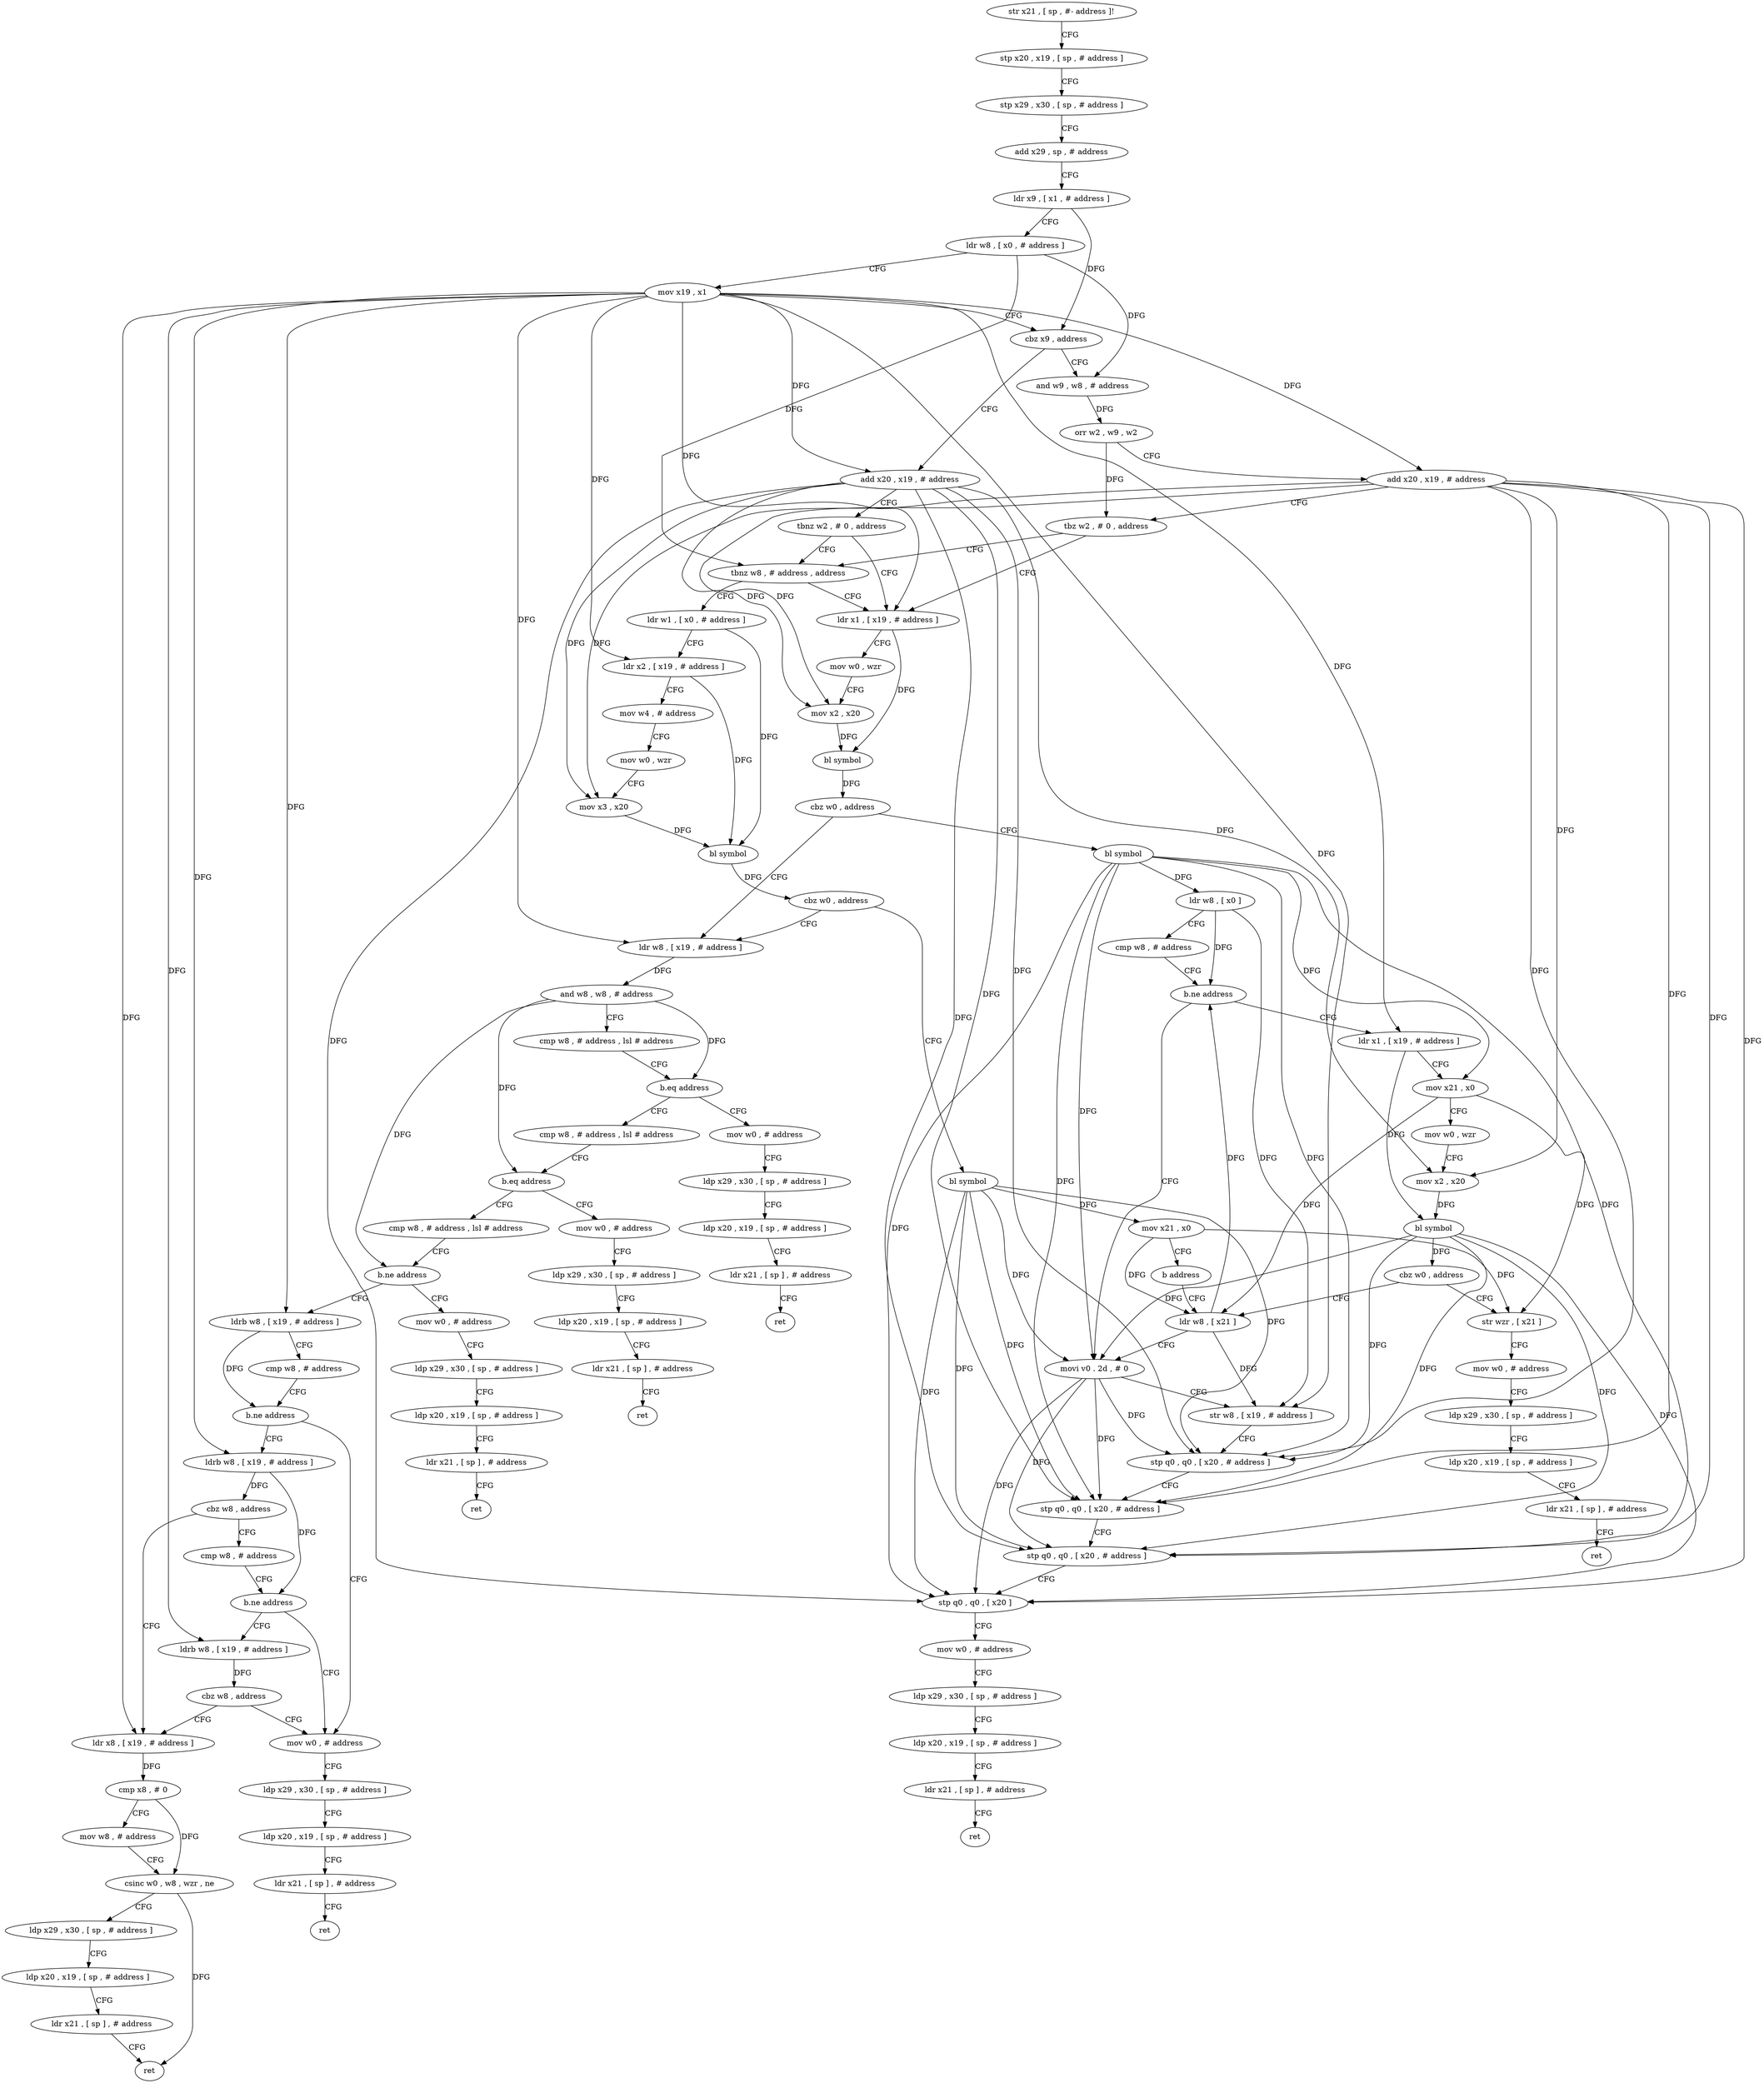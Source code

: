 digraph "func" {
"4276540" [label = "str x21 , [ sp , #- address ]!" ]
"4276544" [label = "stp x20 , x19 , [ sp , # address ]" ]
"4276548" [label = "stp x29 , x30 , [ sp , # address ]" ]
"4276552" [label = "add x29 , sp , # address" ]
"4276556" [label = "ldr x9 , [ x1 , # address ]" ]
"4276560" [label = "ldr w8 , [ x0 , # address ]" ]
"4276564" [label = "mov x19 , x1" ]
"4276568" [label = "cbz x9 , address" ]
"4276624" [label = "and w9 , w8 , # address" ]
"4276572" [label = "add x20 , x19 , # address" ]
"4276628" [label = "orr w2 , w9 , w2" ]
"4276632" [label = "add x20 , x19 , # address" ]
"4276636" [label = "tbz w2 , # 0 , address" ]
"4276580" [label = "tbnz w8 , # address , address" ]
"4276640" [label = "ldr x1 , [ x19 , # address ]" ]
"4276576" [label = "tbnz w2 , # 0 , address" ]
"4276584" [label = "ldr w1 , [ x0 , # address ]" ]
"4276644" [label = "mov w0 , wzr" ]
"4276648" [label = "mov x2 , x20" ]
"4276652" [label = "bl symbol" ]
"4276656" [label = "cbz w0 , address" ]
"4276748" [label = "ldr w8 , [ x19 , # address ]" ]
"4276660" [label = "bl symbol" ]
"4276588" [label = "ldr x2 , [ x19 , # address ]" ]
"4276592" [label = "mov w4 , # address" ]
"4276596" [label = "mov w0 , wzr" ]
"4276600" [label = "mov x3 , x20" ]
"4276604" [label = "bl symbol" ]
"4276608" [label = "cbz w0 , address" ]
"4276612" [label = "bl symbol" ]
"4276752" [label = "and w8 , w8 , # address" ]
"4276756" [label = "cmp w8 , # address , lsl # address" ]
"4276760" [label = "b.eq address" ]
"4276836" [label = "mov w0 , # address" ]
"4276764" [label = "cmp w8 , # address , lsl # address" ]
"4276664" [label = "ldr w8 , [ x0 ]" ]
"4276668" [label = "cmp w8 , # address" ]
"4276672" [label = "b.ne address" ]
"4276704" [label = "movi v0 . 2d , # 0" ]
"4276676" [label = "ldr x1 , [ x19 , # address ]" ]
"4276616" [label = "mov x21 , x0" ]
"4276620" [label = "b address" ]
"4276700" [label = "ldr w8 , [ x21 ]" ]
"4276840" [label = "ldp x29 , x30 , [ sp , # address ]" ]
"4276844" [label = "ldp x20 , x19 , [ sp , # address ]" ]
"4276848" [label = "ldr x21 , [ sp ] , # address" ]
"4276852" [label = "ret" ]
"4276768" [label = "b.eq address" ]
"4276856" [label = "mov w0 , # address" ]
"4276772" [label = "cmp w8 , # address , lsl # address" ]
"4276708" [label = "str w8 , [ x19 , # address ]" ]
"4276712" [label = "stp q0 , q0 , [ x20 , # address ]" ]
"4276716" [label = "stp q0 , q0 , [ x20 , # address ]" ]
"4276720" [label = "stp q0 , q0 , [ x20 , # address ]" ]
"4276724" [label = "stp q0 , q0 , [ x20 ]" ]
"4276728" [label = "mov w0 , # address" ]
"4276732" [label = "ldp x29 , x30 , [ sp , # address ]" ]
"4276736" [label = "ldp x20 , x19 , [ sp , # address ]" ]
"4276740" [label = "ldr x21 , [ sp ] , # address" ]
"4276744" [label = "ret" ]
"4276680" [label = "mov x21 , x0" ]
"4276684" [label = "mov w0 , wzr" ]
"4276688" [label = "mov x2 , x20" ]
"4276692" [label = "bl symbol" ]
"4276696" [label = "cbz w0 , address" ]
"4276896" [label = "str wzr , [ x21 ]" ]
"4276860" [label = "ldp x29 , x30 , [ sp , # address ]" ]
"4276864" [label = "ldp x20 , x19 , [ sp , # address ]" ]
"4276868" [label = "ldr x21 , [ sp ] , # address" ]
"4276872" [label = "ret" ]
"4276776" [label = "b.ne address" ]
"4276876" [label = "mov w0 , # address" ]
"4276780" [label = "ldrb w8 , [ x19 , # address ]" ]
"4276900" [label = "mov w0 , # address" ]
"4276904" [label = "ldp x29 , x30 , [ sp , # address ]" ]
"4276908" [label = "ldp x20 , x19 , [ sp , # address ]" ]
"4276912" [label = "ldr x21 , [ sp ] , # address" ]
"4276916" [label = "ret" ]
"4276880" [label = "ldp x29 , x30 , [ sp , # address ]" ]
"4276884" [label = "ldp x20 , x19 , [ sp , # address ]" ]
"4276888" [label = "ldr x21 , [ sp ] , # address" ]
"4276892" [label = "ret" ]
"4276784" [label = "cmp w8 , # address" ]
"4276788" [label = "b.ne address" ]
"4276816" [label = "mov w0 , # address" ]
"4276792" [label = "ldrb w8 , [ x19 , # address ]" ]
"4276820" [label = "ldp x29 , x30 , [ sp , # address ]" ]
"4276824" [label = "ldp x20 , x19 , [ sp , # address ]" ]
"4276828" [label = "ldr x21 , [ sp ] , # address" ]
"4276832" [label = "ret" ]
"4276796" [label = "cbz w8 , address" ]
"4276920" [label = "ldr x8 , [ x19 , # address ]" ]
"4276800" [label = "cmp w8 , # address" ]
"4276924" [label = "cmp x8 , # 0" ]
"4276928" [label = "mov w8 , # address" ]
"4276932" [label = "csinc w0 , w8 , wzr , ne" ]
"4276936" [label = "ldp x29 , x30 , [ sp , # address ]" ]
"4276940" [label = "ldp x20 , x19 , [ sp , # address ]" ]
"4276944" [label = "ldr x21 , [ sp ] , # address" ]
"4276948" [label = "ret" ]
"4276804" [label = "b.ne address" ]
"4276808" [label = "ldrb w8 , [ x19 , # address ]" ]
"4276812" [label = "cbz w8 , address" ]
"4276540" -> "4276544" [ label = "CFG" ]
"4276544" -> "4276548" [ label = "CFG" ]
"4276548" -> "4276552" [ label = "CFG" ]
"4276552" -> "4276556" [ label = "CFG" ]
"4276556" -> "4276560" [ label = "CFG" ]
"4276556" -> "4276568" [ label = "DFG" ]
"4276560" -> "4276564" [ label = "CFG" ]
"4276560" -> "4276624" [ label = "DFG" ]
"4276560" -> "4276580" [ label = "DFG" ]
"4276564" -> "4276568" [ label = "CFG" ]
"4276564" -> "4276632" [ label = "DFG" ]
"4276564" -> "4276572" [ label = "DFG" ]
"4276564" -> "4276640" [ label = "DFG" ]
"4276564" -> "4276588" [ label = "DFG" ]
"4276564" -> "4276748" [ label = "DFG" ]
"4276564" -> "4276708" [ label = "DFG" ]
"4276564" -> "4276676" [ label = "DFG" ]
"4276564" -> "4276780" [ label = "DFG" ]
"4276564" -> "4276792" [ label = "DFG" ]
"4276564" -> "4276920" [ label = "DFG" ]
"4276564" -> "4276808" [ label = "DFG" ]
"4276568" -> "4276624" [ label = "CFG" ]
"4276568" -> "4276572" [ label = "CFG" ]
"4276624" -> "4276628" [ label = "DFG" ]
"4276572" -> "4276576" [ label = "CFG" ]
"4276572" -> "4276648" [ label = "DFG" ]
"4276572" -> "4276600" [ label = "DFG" ]
"4276572" -> "4276712" [ label = "DFG" ]
"4276572" -> "4276716" [ label = "DFG" ]
"4276572" -> "4276720" [ label = "DFG" ]
"4276572" -> "4276724" [ label = "DFG" ]
"4276572" -> "4276688" [ label = "DFG" ]
"4276628" -> "4276632" [ label = "CFG" ]
"4276628" -> "4276636" [ label = "DFG" ]
"4276632" -> "4276636" [ label = "CFG" ]
"4276632" -> "4276648" [ label = "DFG" ]
"4276632" -> "4276600" [ label = "DFG" ]
"4276632" -> "4276712" [ label = "DFG" ]
"4276632" -> "4276716" [ label = "DFG" ]
"4276632" -> "4276720" [ label = "DFG" ]
"4276632" -> "4276724" [ label = "DFG" ]
"4276632" -> "4276688" [ label = "DFG" ]
"4276636" -> "4276580" [ label = "CFG" ]
"4276636" -> "4276640" [ label = "CFG" ]
"4276580" -> "4276640" [ label = "CFG" ]
"4276580" -> "4276584" [ label = "CFG" ]
"4276640" -> "4276644" [ label = "CFG" ]
"4276640" -> "4276652" [ label = "DFG" ]
"4276576" -> "4276640" [ label = "CFG" ]
"4276576" -> "4276580" [ label = "CFG" ]
"4276584" -> "4276588" [ label = "CFG" ]
"4276584" -> "4276604" [ label = "DFG" ]
"4276644" -> "4276648" [ label = "CFG" ]
"4276648" -> "4276652" [ label = "DFG" ]
"4276652" -> "4276656" [ label = "DFG" ]
"4276656" -> "4276748" [ label = "CFG" ]
"4276656" -> "4276660" [ label = "CFG" ]
"4276748" -> "4276752" [ label = "DFG" ]
"4276660" -> "4276664" [ label = "DFG" ]
"4276660" -> "4276680" [ label = "DFG" ]
"4276660" -> "4276704" [ label = "DFG" ]
"4276660" -> "4276712" [ label = "DFG" ]
"4276660" -> "4276716" [ label = "DFG" ]
"4276660" -> "4276720" [ label = "DFG" ]
"4276660" -> "4276724" [ label = "DFG" ]
"4276588" -> "4276592" [ label = "CFG" ]
"4276588" -> "4276604" [ label = "DFG" ]
"4276592" -> "4276596" [ label = "CFG" ]
"4276596" -> "4276600" [ label = "CFG" ]
"4276600" -> "4276604" [ label = "DFG" ]
"4276604" -> "4276608" [ label = "DFG" ]
"4276608" -> "4276748" [ label = "CFG" ]
"4276608" -> "4276612" [ label = "CFG" ]
"4276612" -> "4276616" [ label = "DFG" ]
"4276612" -> "4276704" [ label = "DFG" ]
"4276612" -> "4276712" [ label = "DFG" ]
"4276612" -> "4276716" [ label = "DFG" ]
"4276612" -> "4276720" [ label = "DFG" ]
"4276612" -> "4276724" [ label = "DFG" ]
"4276752" -> "4276756" [ label = "CFG" ]
"4276752" -> "4276760" [ label = "DFG" ]
"4276752" -> "4276768" [ label = "DFG" ]
"4276752" -> "4276776" [ label = "DFG" ]
"4276756" -> "4276760" [ label = "CFG" ]
"4276760" -> "4276836" [ label = "CFG" ]
"4276760" -> "4276764" [ label = "CFG" ]
"4276836" -> "4276840" [ label = "CFG" ]
"4276764" -> "4276768" [ label = "CFG" ]
"4276664" -> "4276668" [ label = "CFG" ]
"4276664" -> "4276672" [ label = "DFG" ]
"4276664" -> "4276708" [ label = "DFG" ]
"4276668" -> "4276672" [ label = "CFG" ]
"4276672" -> "4276704" [ label = "CFG" ]
"4276672" -> "4276676" [ label = "CFG" ]
"4276704" -> "4276708" [ label = "CFG" ]
"4276704" -> "4276712" [ label = "DFG" ]
"4276704" -> "4276716" [ label = "DFG" ]
"4276704" -> "4276720" [ label = "DFG" ]
"4276704" -> "4276724" [ label = "DFG" ]
"4276676" -> "4276680" [ label = "CFG" ]
"4276676" -> "4276692" [ label = "DFG" ]
"4276616" -> "4276620" [ label = "CFG" ]
"4276616" -> "4276700" [ label = "DFG" ]
"4276616" -> "4276896" [ label = "DFG" ]
"4276620" -> "4276700" [ label = "CFG" ]
"4276700" -> "4276704" [ label = "CFG" ]
"4276700" -> "4276672" [ label = "DFG" ]
"4276700" -> "4276708" [ label = "DFG" ]
"4276840" -> "4276844" [ label = "CFG" ]
"4276844" -> "4276848" [ label = "CFG" ]
"4276848" -> "4276852" [ label = "CFG" ]
"4276768" -> "4276856" [ label = "CFG" ]
"4276768" -> "4276772" [ label = "CFG" ]
"4276856" -> "4276860" [ label = "CFG" ]
"4276772" -> "4276776" [ label = "CFG" ]
"4276708" -> "4276712" [ label = "CFG" ]
"4276712" -> "4276716" [ label = "CFG" ]
"4276716" -> "4276720" [ label = "CFG" ]
"4276720" -> "4276724" [ label = "CFG" ]
"4276724" -> "4276728" [ label = "CFG" ]
"4276728" -> "4276732" [ label = "CFG" ]
"4276732" -> "4276736" [ label = "CFG" ]
"4276736" -> "4276740" [ label = "CFG" ]
"4276740" -> "4276744" [ label = "CFG" ]
"4276680" -> "4276684" [ label = "CFG" ]
"4276680" -> "4276700" [ label = "DFG" ]
"4276680" -> "4276896" [ label = "DFG" ]
"4276684" -> "4276688" [ label = "CFG" ]
"4276688" -> "4276692" [ label = "DFG" ]
"4276692" -> "4276696" [ label = "DFG" ]
"4276692" -> "4276704" [ label = "DFG" ]
"4276692" -> "4276712" [ label = "DFG" ]
"4276692" -> "4276716" [ label = "DFG" ]
"4276692" -> "4276720" [ label = "DFG" ]
"4276692" -> "4276724" [ label = "DFG" ]
"4276696" -> "4276896" [ label = "CFG" ]
"4276696" -> "4276700" [ label = "CFG" ]
"4276896" -> "4276900" [ label = "CFG" ]
"4276860" -> "4276864" [ label = "CFG" ]
"4276864" -> "4276868" [ label = "CFG" ]
"4276868" -> "4276872" [ label = "CFG" ]
"4276776" -> "4276876" [ label = "CFG" ]
"4276776" -> "4276780" [ label = "CFG" ]
"4276876" -> "4276880" [ label = "CFG" ]
"4276780" -> "4276784" [ label = "CFG" ]
"4276780" -> "4276788" [ label = "DFG" ]
"4276900" -> "4276904" [ label = "CFG" ]
"4276904" -> "4276908" [ label = "CFG" ]
"4276908" -> "4276912" [ label = "CFG" ]
"4276912" -> "4276916" [ label = "CFG" ]
"4276880" -> "4276884" [ label = "CFG" ]
"4276884" -> "4276888" [ label = "CFG" ]
"4276888" -> "4276892" [ label = "CFG" ]
"4276784" -> "4276788" [ label = "CFG" ]
"4276788" -> "4276816" [ label = "CFG" ]
"4276788" -> "4276792" [ label = "CFG" ]
"4276816" -> "4276820" [ label = "CFG" ]
"4276792" -> "4276796" [ label = "DFG" ]
"4276792" -> "4276804" [ label = "DFG" ]
"4276820" -> "4276824" [ label = "CFG" ]
"4276824" -> "4276828" [ label = "CFG" ]
"4276828" -> "4276832" [ label = "CFG" ]
"4276796" -> "4276920" [ label = "CFG" ]
"4276796" -> "4276800" [ label = "CFG" ]
"4276920" -> "4276924" [ label = "DFG" ]
"4276800" -> "4276804" [ label = "CFG" ]
"4276924" -> "4276928" [ label = "CFG" ]
"4276924" -> "4276932" [ label = "DFG" ]
"4276928" -> "4276932" [ label = "CFG" ]
"4276932" -> "4276936" [ label = "CFG" ]
"4276932" -> "4276948" [ label = "DFG" ]
"4276936" -> "4276940" [ label = "CFG" ]
"4276940" -> "4276944" [ label = "CFG" ]
"4276944" -> "4276948" [ label = "CFG" ]
"4276804" -> "4276816" [ label = "CFG" ]
"4276804" -> "4276808" [ label = "CFG" ]
"4276808" -> "4276812" [ label = "DFG" ]
"4276812" -> "4276920" [ label = "CFG" ]
"4276812" -> "4276816" [ label = "CFG" ]
}
